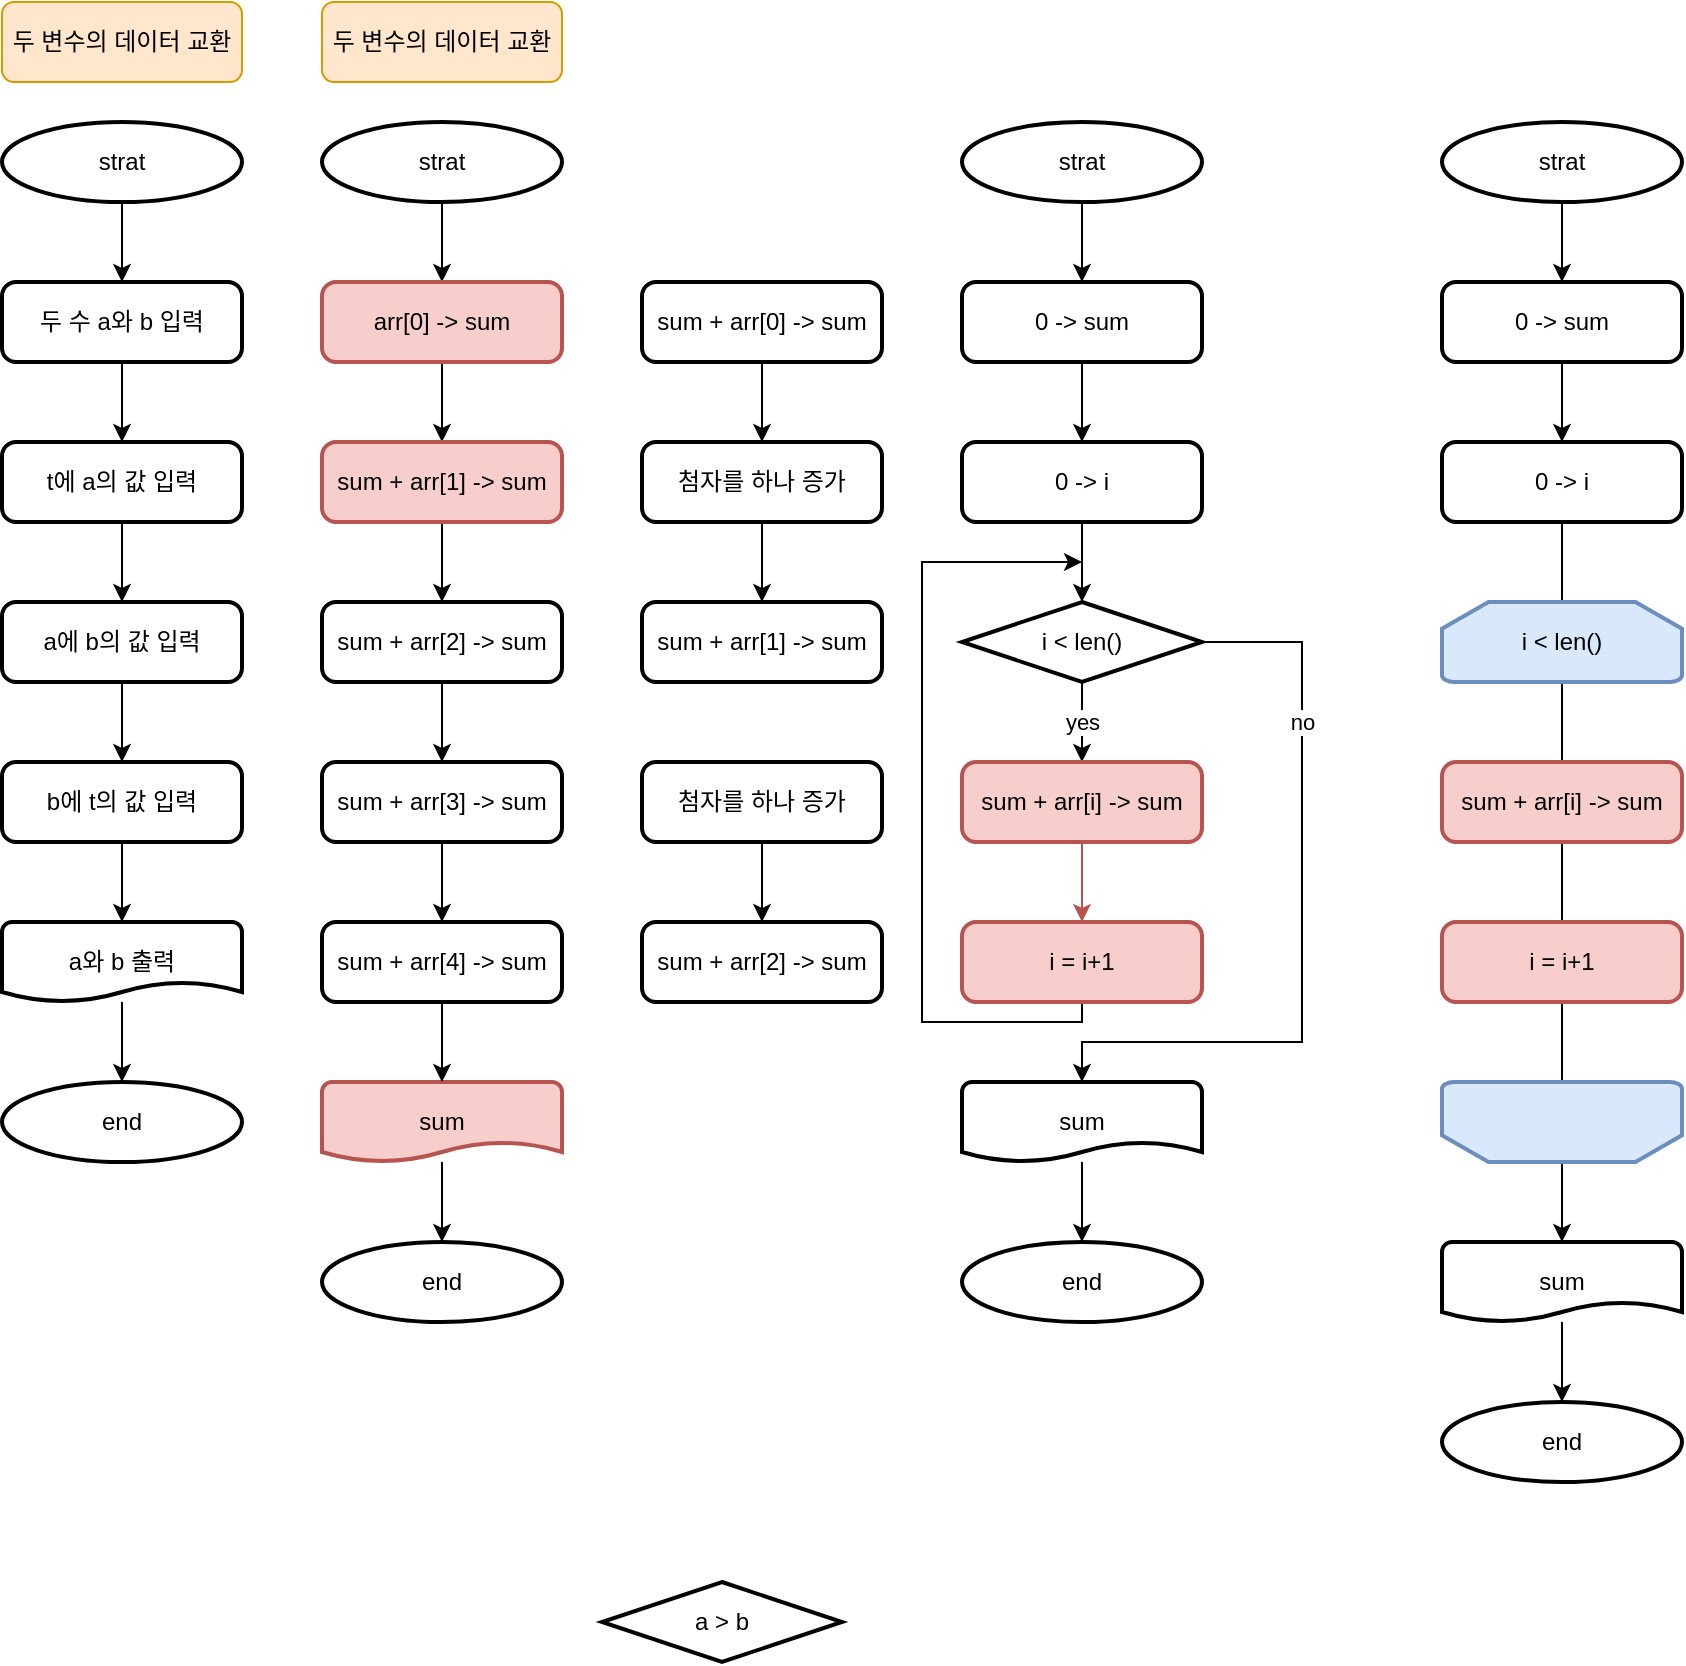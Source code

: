 <mxfile version="16.4.0" type="device"><diagram id="c2eYdcnYjfduY-iirFmV" name="페이지-1"><mxGraphModel dx="925" dy="656" grid="1" gridSize="10" guides="1" tooltips="1" connect="1" arrows="1" fold="1" page="1" pageScale="1" pageWidth="2339" pageHeight="3300" math="0" shadow="0"><root><mxCell id="0"/><mxCell id="1" parent="0"/><mxCell id="bIcV6inqNlgKhVFnMkcF-1" value="두 변수의 데이터 교환" style="rounded=1;whiteSpace=wrap;html=1;fillColor=#ffe6cc;strokeColor=#d79b00;" vertex="1" parent="1"><mxGeometry x="40" y="20" width="120" height="40" as="geometry"/></mxCell><mxCell id="bIcV6inqNlgKhVFnMkcF-3" value="" style="edgeStyle=orthogonalEdgeStyle;rounded=0;orthogonalLoop=1;jettySize=auto;html=1;" edge="1" parent="1" source="bIcV6inqNlgKhVFnMkcF-4" target="bIcV6inqNlgKhVFnMkcF-7"><mxGeometry relative="1" as="geometry"/></mxCell><mxCell id="bIcV6inqNlgKhVFnMkcF-4" value="strat" style="strokeWidth=2;html=1;shape=mxgraph.flowchart.start_1;whiteSpace=wrap;" vertex="1" parent="1"><mxGeometry x="40" y="80" width="120" height="40" as="geometry"/></mxCell><mxCell id="bIcV6inqNlgKhVFnMkcF-5" value="end" style="strokeWidth=2;html=1;shape=mxgraph.flowchart.start_1;whiteSpace=wrap;" vertex="1" parent="1"><mxGeometry x="40" y="560" width="120" height="40" as="geometry"/></mxCell><mxCell id="bIcV6inqNlgKhVFnMkcF-6" value="" style="edgeStyle=orthogonalEdgeStyle;rounded=0;orthogonalLoop=1;jettySize=auto;html=1;" edge="1" parent="1" source="bIcV6inqNlgKhVFnMkcF-7" target="bIcV6inqNlgKhVFnMkcF-9"><mxGeometry relative="1" as="geometry"/></mxCell><mxCell id="bIcV6inqNlgKhVFnMkcF-7" value="두 수 a와 b 입력" style="rounded=1;whiteSpace=wrap;html=1;absoluteArcSize=1;arcSize=14;strokeWidth=2;" vertex="1" parent="1"><mxGeometry x="40" y="160" width="120" height="40" as="geometry"/></mxCell><mxCell id="bIcV6inqNlgKhVFnMkcF-16" value="" style="edgeStyle=orthogonalEdgeStyle;rounded=0;orthogonalLoop=1;jettySize=auto;html=1;" edge="1" parent="1" source="bIcV6inqNlgKhVFnMkcF-9" target="bIcV6inqNlgKhVFnMkcF-14"><mxGeometry relative="1" as="geometry"/></mxCell><mxCell id="bIcV6inqNlgKhVFnMkcF-9" value="t에 a의 값 입력" style="rounded=1;whiteSpace=wrap;html=1;absoluteArcSize=1;arcSize=14;strokeWidth=2;" vertex="1" parent="1"><mxGeometry x="40" y="240" width="120" height="40" as="geometry"/></mxCell><mxCell id="bIcV6inqNlgKhVFnMkcF-10" value="" style="edgeStyle=orthogonalEdgeStyle;rounded=0;orthogonalLoop=1;jettySize=auto;html=1;" edge="1" parent="1" source="bIcV6inqNlgKhVFnMkcF-11" target="bIcV6inqNlgKhVFnMkcF-5"><mxGeometry relative="1" as="geometry"/></mxCell><mxCell id="bIcV6inqNlgKhVFnMkcF-11" value="a와 b 출력" style="strokeWidth=2;html=1;shape=mxgraph.flowchart.document2;whiteSpace=wrap;size=0.25;" vertex="1" parent="1"><mxGeometry x="40" y="480" width="120" height="40" as="geometry"/></mxCell><mxCell id="bIcV6inqNlgKhVFnMkcF-12" value="a &amp;gt; b" style="strokeWidth=2;html=1;shape=mxgraph.flowchart.decision;whiteSpace=wrap;" vertex="1" parent="1"><mxGeometry x="340" y="810" width="120" height="40" as="geometry"/></mxCell><mxCell id="bIcV6inqNlgKhVFnMkcF-17" value="" style="edgeStyle=orthogonalEdgeStyle;rounded=0;orthogonalLoop=1;jettySize=auto;html=1;" edge="1" parent="1" source="bIcV6inqNlgKhVFnMkcF-14" target="bIcV6inqNlgKhVFnMkcF-15"><mxGeometry relative="1" as="geometry"/></mxCell><mxCell id="bIcV6inqNlgKhVFnMkcF-14" value="a에 b의 값 입력&lt;span style=&quot;color: rgba(0 , 0 , 0 , 0) ; font-family: monospace ; font-size: 0px&quot;&gt;%3CmxGraphModel%3E%3Croot%3E%3CmxCell%20id%3D%220%22%2F%3E%3CmxCell%20id%3D%221%22%20parent%3D%220%22%2F%3E%3CmxCell%20id%3D%222%22%20value%3D%22t%EC%97%90%20a%EC%9D%98%20%EA%B0%92%20%EC%9E%85%EB%A0%A5%22%20style%3D%22rounded%3D1%3BwhiteSpace%3Dwrap%3Bhtml%3D1%3BabsoluteArcSize%3D1%3BarcSize%3D14%3BstrokeWidth%3D2%3B%22%20vertex%3D%221%22%20parent%3D%221%22%3E%3CmxGeometry%20x%3D%2240%22%20y%3D%22240%22%20width%3D%22120%22%20height%3D%2240%22%20as%3D%22geometry%22%2F%3E%3C%2FmxCell%3E%3C%2Froot%3E%3C%2FmxGraphModel%3E&lt;/span&gt;" style="rounded=1;whiteSpace=wrap;html=1;absoluteArcSize=1;arcSize=14;strokeWidth=2;" vertex="1" parent="1"><mxGeometry x="40" y="320" width="120" height="40" as="geometry"/></mxCell><mxCell id="bIcV6inqNlgKhVFnMkcF-18" value="" style="edgeStyle=orthogonalEdgeStyle;rounded=0;orthogonalLoop=1;jettySize=auto;html=1;" edge="1" parent="1" source="bIcV6inqNlgKhVFnMkcF-15" target="bIcV6inqNlgKhVFnMkcF-11"><mxGeometry relative="1" as="geometry"/></mxCell><mxCell id="bIcV6inqNlgKhVFnMkcF-15" value="b에 t의 값 입력" style="rounded=1;whiteSpace=wrap;html=1;absoluteArcSize=1;arcSize=14;strokeWidth=2;" vertex="1" parent="1"><mxGeometry x="40" y="400" width="120" height="40" as="geometry"/></mxCell><mxCell id="bIcV6inqNlgKhVFnMkcF-19" value="두 변수의 데이터 교환" style="rounded=1;whiteSpace=wrap;html=1;fillColor=#ffe6cc;strokeColor=#d79b00;" vertex="1" parent="1"><mxGeometry x="200" y="20" width="120" height="40" as="geometry"/></mxCell><mxCell id="bIcV6inqNlgKhVFnMkcF-20" value="" style="edgeStyle=orthogonalEdgeStyle;rounded=0;orthogonalLoop=1;jettySize=auto;html=1;" edge="1" parent="1" source="bIcV6inqNlgKhVFnMkcF-21" target="bIcV6inqNlgKhVFnMkcF-24"><mxGeometry relative="1" as="geometry"/></mxCell><mxCell id="bIcV6inqNlgKhVFnMkcF-21" value="strat" style="strokeWidth=2;html=1;shape=mxgraph.flowchart.start_1;whiteSpace=wrap;" vertex="1" parent="1"><mxGeometry x="200" y="80" width="120" height="40" as="geometry"/></mxCell><mxCell id="bIcV6inqNlgKhVFnMkcF-22" value="end" style="strokeWidth=2;html=1;shape=mxgraph.flowchart.start_1;whiteSpace=wrap;" vertex="1" parent="1"><mxGeometry x="200" y="640" width="120" height="40" as="geometry"/></mxCell><mxCell id="bIcV6inqNlgKhVFnMkcF-23" value="" style="edgeStyle=orthogonalEdgeStyle;rounded=0;orthogonalLoop=1;jettySize=auto;html=1;" edge="1" parent="1" source="bIcV6inqNlgKhVFnMkcF-24" target="bIcV6inqNlgKhVFnMkcF-26"><mxGeometry relative="1" as="geometry"/></mxCell><mxCell id="bIcV6inqNlgKhVFnMkcF-24" value="arr[0] -&amp;gt; sum" style="rounded=1;whiteSpace=wrap;html=1;absoluteArcSize=1;arcSize=14;strokeWidth=2;fillColor=#f8cecc;strokeColor=#b85450;" vertex="1" parent="1"><mxGeometry x="200" y="160" width="120" height="40" as="geometry"/></mxCell><mxCell id="bIcV6inqNlgKhVFnMkcF-25" value="" style="edgeStyle=orthogonalEdgeStyle;rounded=0;orthogonalLoop=1;jettySize=auto;html=1;" edge="1" parent="1" source="bIcV6inqNlgKhVFnMkcF-26" target="bIcV6inqNlgKhVFnMkcF-31"><mxGeometry relative="1" as="geometry"/></mxCell><mxCell id="bIcV6inqNlgKhVFnMkcF-26" value="sum + arr[1] -&amp;gt; sum" style="rounded=1;whiteSpace=wrap;html=1;absoluteArcSize=1;arcSize=14;strokeWidth=2;fillColor=#f8cecc;strokeColor=#b85450;" vertex="1" parent="1"><mxGeometry x="200" y="240" width="120" height="40" as="geometry"/></mxCell><mxCell id="bIcV6inqNlgKhVFnMkcF-27" value="" style="edgeStyle=orthogonalEdgeStyle;rounded=0;orthogonalLoop=1;jettySize=auto;html=1;" edge="1" parent="1" source="bIcV6inqNlgKhVFnMkcF-28" target="bIcV6inqNlgKhVFnMkcF-22"><mxGeometry relative="1" as="geometry"/></mxCell><mxCell id="bIcV6inqNlgKhVFnMkcF-28" value="sum" style="strokeWidth=2;html=1;shape=mxgraph.flowchart.document2;whiteSpace=wrap;size=0.25;fillColor=#f8cecc;strokeColor=#b85450;" vertex="1" parent="1"><mxGeometry x="200" y="560" width="120" height="40" as="geometry"/></mxCell><mxCell id="bIcV6inqNlgKhVFnMkcF-67" value="no" style="edgeStyle=orthogonalEdgeStyle;rounded=0;orthogonalLoop=1;jettySize=auto;html=1;" edge="1" parent="1" source="bIcV6inqNlgKhVFnMkcF-29"><mxGeometry x="-0.526" relative="1" as="geometry"><mxPoint x="580" y="560" as="targetPoint"/><Array as="points"><mxPoint x="690" y="340"/><mxPoint x="690" y="540"/><mxPoint x="580" y="540"/></Array><mxPoint as="offset"/></mxGeometry></mxCell><mxCell id="bIcV6inqNlgKhVFnMkcF-68" value="yes" style="edgeStyle=orthogonalEdgeStyle;rounded=0;orthogonalLoop=1;jettySize=auto;html=1;" edge="1" parent="1" source="bIcV6inqNlgKhVFnMkcF-29" target="bIcV6inqNlgKhVFnMkcF-61"><mxGeometry relative="1" as="geometry"/></mxCell><mxCell id="bIcV6inqNlgKhVFnMkcF-29" value="i &amp;lt; len()" style="strokeWidth=2;html=1;shape=mxgraph.flowchart.decision;whiteSpace=wrap;" vertex="1" parent="1"><mxGeometry x="520" y="320" width="120" height="40" as="geometry"/></mxCell><mxCell id="bIcV6inqNlgKhVFnMkcF-30" value="" style="edgeStyle=orthogonalEdgeStyle;rounded=0;orthogonalLoop=1;jettySize=auto;html=1;" edge="1" parent="1" source="bIcV6inqNlgKhVFnMkcF-31" target="bIcV6inqNlgKhVFnMkcF-33"><mxGeometry relative="1" as="geometry"/></mxCell><mxCell id="bIcV6inqNlgKhVFnMkcF-31" value="sum + arr[2] -&amp;gt; sum" style="rounded=1;whiteSpace=wrap;html=1;absoluteArcSize=1;arcSize=14;strokeWidth=2;" vertex="1" parent="1"><mxGeometry x="200" y="320" width="120" height="40" as="geometry"/></mxCell><mxCell id="bIcV6inqNlgKhVFnMkcF-32" value="" style="edgeStyle=orthogonalEdgeStyle;rounded=0;orthogonalLoop=1;jettySize=auto;html=1;startArrow=none;" edge="1" parent="1" source="bIcV6inqNlgKhVFnMkcF-34" target="bIcV6inqNlgKhVFnMkcF-28"><mxGeometry relative="1" as="geometry"/></mxCell><mxCell id="bIcV6inqNlgKhVFnMkcF-36" value="" style="edgeStyle=orthogonalEdgeStyle;rounded=0;orthogonalLoop=1;jettySize=auto;html=1;" edge="1" parent="1" source="bIcV6inqNlgKhVFnMkcF-33" target="bIcV6inqNlgKhVFnMkcF-34"><mxGeometry relative="1" as="geometry"/></mxCell><mxCell id="bIcV6inqNlgKhVFnMkcF-33" value="sum + arr[3] -&amp;gt; sum" style="rounded=1;whiteSpace=wrap;html=1;absoluteArcSize=1;arcSize=14;strokeWidth=2;" vertex="1" parent="1"><mxGeometry x="200" y="400" width="120" height="40" as="geometry"/></mxCell><mxCell id="bIcV6inqNlgKhVFnMkcF-34" value="sum + arr[4] -&amp;gt; sum" style="rounded=1;whiteSpace=wrap;html=1;absoluteArcSize=1;arcSize=14;strokeWidth=2;" vertex="1" parent="1"><mxGeometry x="200" y="480" width="120" height="40" as="geometry"/></mxCell><mxCell id="bIcV6inqNlgKhVFnMkcF-37" value="" style="edgeStyle=orthogonalEdgeStyle;rounded=0;orthogonalLoop=1;jettySize=auto;html=1;" edge="1" parent="1" source="bIcV6inqNlgKhVFnMkcF-38" target="bIcV6inqNlgKhVFnMkcF-40"><mxGeometry relative="1" as="geometry"/></mxCell><mxCell id="bIcV6inqNlgKhVFnMkcF-38" value="sum + arr[0] -&amp;gt; sum" style="rounded=1;whiteSpace=wrap;html=1;absoluteArcSize=1;arcSize=14;strokeWidth=2;" vertex="1" parent="1"><mxGeometry x="360" y="160" width="120" height="40" as="geometry"/></mxCell><mxCell id="bIcV6inqNlgKhVFnMkcF-39" value="" style="edgeStyle=orthogonalEdgeStyle;rounded=0;orthogonalLoop=1;jettySize=auto;html=1;" edge="1" parent="1" source="bIcV6inqNlgKhVFnMkcF-40" target="bIcV6inqNlgKhVFnMkcF-41"><mxGeometry relative="1" as="geometry"/></mxCell><mxCell id="bIcV6inqNlgKhVFnMkcF-40" value="첨자를 하나 증가" style="rounded=1;whiteSpace=wrap;html=1;absoluteArcSize=1;arcSize=14;strokeWidth=2;" vertex="1" parent="1"><mxGeometry x="360" y="240" width="120" height="40" as="geometry"/></mxCell><mxCell id="bIcV6inqNlgKhVFnMkcF-41" value="sum + arr[1] -&amp;gt; sum" style="rounded=1;whiteSpace=wrap;html=1;absoluteArcSize=1;arcSize=14;strokeWidth=2;" vertex="1" parent="1"><mxGeometry x="360" y="320" width="120" height="40" as="geometry"/></mxCell><mxCell id="bIcV6inqNlgKhVFnMkcF-47" value="" style="edgeStyle=orthogonalEdgeStyle;rounded=0;orthogonalLoop=1;jettySize=auto;html=1;" edge="1" parent="1" source="bIcV6inqNlgKhVFnMkcF-48" target="bIcV6inqNlgKhVFnMkcF-49"><mxGeometry relative="1" as="geometry"/></mxCell><mxCell id="bIcV6inqNlgKhVFnMkcF-48" value="첨자를 하나 증가" style="rounded=1;whiteSpace=wrap;html=1;absoluteArcSize=1;arcSize=14;strokeWidth=2;" vertex="1" parent="1"><mxGeometry x="360" y="400" width="120" height="40" as="geometry"/></mxCell><mxCell id="bIcV6inqNlgKhVFnMkcF-49" value="sum + arr[2] -&amp;gt; sum" style="rounded=1;whiteSpace=wrap;html=1;absoluteArcSize=1;arcSize=14;strokeWidth=2;" vertex="1" parent="1"><mxGeometry x="360" y="480" width="120" height="40" as="geometry"/></mxCell><mxCell id="bIcV6inqNlgKhVFnMkcF-51" value="" style="edgeStyle=orthogonalEdgeStyle;rounded=0;orthogonalLoop=1;jettySize=auto;html=1;" edge="1" parent="1" source="bIcV6inqNlgKhVFnMkcF-52" target="bIcV6inqNlgKhVFnMkcF-55"><mxGeometry relative="1" as="geometry"/></mxCell><mxCell id="bIcV6inqNlgKhVFnMkcF-52" value="strat" style="strokeWidth=2;html=1;shape=mxgraph.flowchart.start_1;whiteSpace=wrap;" vertex="1" parent="1"><mxGeometry x="520" y="80" width="120" height="40" as="geometry"/></mxCell><mxCell id="bIcV6inqNlgKhVFnMkcF-53" value="end" style="strokeWidth=2;html=1;shape=mxgraph.flowchart.start_1;whiteSpace=wrap;" vertex="1" parent="1"><mxGeometry x="520" y="640" width="120" height="40" as="geometry"/></mxCell><mxCell id="bIcV6inqNlgKhVFnMkcF-54" value="" style="edgeStyle=orthogonalEdgeStyle;rounded=0;orthogonalLoop=1;jettySize=auto;html=1;" edge="1" parent="1" source="bIcV6inqNlgKhVFnMkcF-55" target="bIcV6inqNlgKhVFnMkcF-57"><mxGeometry relative="1" as="geometry"/></mxCell><mxCell id="bIcV6inqNlgKhVFnMkcF-55" value="0 -&amp;gt; sum" style="rounded=1;whiteSpace=wrap;html=1;absoluteArcSize=1;arcSize=14;strokeWidth=2;" vertex="1" parent="1"><mxGeometry x="520" y="160" width="120" height="40" as="geometry"/></mxCell><mxCell id="bIcV6inqNlgKhVFnMkcF-71" value="" style="edgeStyle=orthogonalEdgeStyle;rounded=0;orthogonalLoop=1;jettySize=auto;html=1;" edge="1" parent="1" source="bIcV6inqNlgKhVFnMkcF-57" target="bIcV6inqNlgKhVFnMkcF-29"><mxGeometry relative="1" as="geometry"/></mxCell><mxCell id="bIcV6inqNlgKhVFnMkcF-57" value="0 -&amp;gt; i" style="rounded=1;whiteSpace=wrap;html=1;absoluteArcSize=1;arcSize=14;strokeWidth=2;" vertex="1" parent="1"><mxGeometry x="520" y="240" width="120" height="40" as="geometry"/></mxCell><mxCell id="bIcV6inqNlgKhVFnMkcF-58" value="" style="edgeStyle=orthogonalEdgeStyle;rounded=0;orthogonalLoop=1;jettySize=auto;html=1;" edge="1" parent="1" source="bIcV6inqNlgKhVFnMkcF-59" target="bIcV6inqNlgKhVFnMkcF-53"><mxGeometry relative="1" as="geometry"/></mxCell><mxCell id="bIcV6inqNlgKhVFnMkcF-59" value="sum" style="strokeWidth=2;html=1;shape=mxgraph.flowchart.document2;whiteSpace=wrap;size=0.25;" vertex="1" parent="1"><mxGeometry x="520" y="560" width="120" height="40" as="geometry"/></mxCell><mxCell id="bIcV6inqNlgKhVFnMkcF-60" value="" style="edgeStyle=orthogonalEdgeStyle;rounded=0;orthogonalLoop=1;jettySize=auto;html=1;fillColor=#f8cecc;strokeColor=#b85450;" edge="1" parent="1" source="bIcV6inqNlgKhVFnMkcF-61" target="bIcV6inqNlgKhVFnMkcF-64"><mxGeometry relative="1" as="geometry"/></mxCell><mxCell id="bIcV6inqNlgKhVFnMkcF-61" value="sum + arr[i] -&amp;gt; sum" style="rounded=1;whiteSpace=wrap;html=1;absoluteArcSize=1;arcSize=14;strokeWidth=2;fillColor=#f8cecc;strokeColor=#b85450;" vertex="1" parent="1"><mxGeometry x="520" y="400" width="120" height="40" as="geometry"/></mxCell><mxCell id="bIcV6inqNlgKhVFnMkcF-75" style="edgeStyle=orthogonalEdgeStyle;rounded=0;orthogonalLoop=1;jettySize=auto;html=1;" edge="1" parent="1" source="bIcV6inqNlgKhVFnMkcF-64"><mxGeometry relative="1" as="geometry"><mxPoint x="580" y="300" as="targetPoint"/><Array as="points"><mxPoint x="580" y="530"/><mxPoint x="500" y="530"/><mxPoint x="500" y="300"/></Array></mxGeometry></mxCell><mxCell id="bIcV6inqNlgKhVFnMkcF-64" value="i = i+1" style="rounded=1;whiteSpace=wrap;html=1;absoluteArcSize=1;arcSize=14;strokeWidth=2;fillColor=#f8cecc;strokeColor=#b85450;" vertex="1" parent="1"><mxGeometry x="520" y="480" width="120" height="40" as="geometry"/></mxCell><mxCell id="bIcV6inqNlgKhVFnMkcF-79" value="" style="edgeStyle=orthogonalEdgeStyle;rounded=0;orthogonalLoop=1;jettySize=auto;html=1;" edge="1" parent="1" source="bIcV6inqNlgKhVFnMkcF-80" target="bIcV6inqNlgKhVFnMkcF-83"><mxGeometry relative="1" as="geometry"/></mxCell><mxCell id="bIcV6inqNlgKhVFnMkcF-80" value="strat" style="strokeWidth=2;html=1;shape=mxgraph.flowchart.start_1;whiteSpace=wrap;" vertex="1" parent="1"><mxGeometry x="760" y="80" width="120" height="40" as="geometry"/></mxCell><mxCell id="bIcV6inqNlgKhVFnMkcF-81" value="end" style="strokeWidth=2;html=1;shape=mxgraph.flowchart.start_1;whiteSpace=wrap;" vertex="1" parent="1"><mxGeometry x="760" y="720" width="120" height="40" as="geometry"/></mxCell><mxCell id="bIcV6inqNlgKhVFnMkcF-82" value="" style="edgeStyle=orthogonalEdgeStyle;rounded=0;orthogonalLoop=1;jettySize=auto;html=1;" edge="1" parent="1" source="bIcV6inqNlgKhVFnMkcF-83" target="bIcV6inqNlgKhVFnMkcF-85"><mxGeometry relative="1" as="geometry"/></mxCell><mxCell id="bIcV6inqNlgKhVFnMkcF-83" value="0 -&amp;gt; sum" style="rounded=1;whiteSpace=wrap;html=1;absoluteArcSize=1;arcSize=14;strokeWidth=2;" vertex="1" parent="1"><mxGeometry x="760" y="160" width="120" height="40" as="geometry"/></mxCell><mxCell id="bIcV6inqNlgKhVFnMkcF-95" style="edgeStyle=orthogonalEdgeStyle;rounded=0;orthogonalLoop=1;jettySize=auto;html=1;entryX=0.5;entryY=0;entryDx=0;entryDy=0;entryPerimeter=0;" edge="1" parent="1" source="bIcV6inqNlgKhVFnMkcF-85" target="bIcV6inqNlgKhVFnMkcF-87"><mxGeometry relative="1" as="geometry"/></mxCell><mxCell id="bIcV6inqNlgKhVFnMkcF-85" value="0 -&amp;gt; i" style="rounded=1;whiteSpace=wrap;html=1;absoluteArcSize=1;arcSize=14;strokeWidth=2;" vertex="1" parent="1"><mxGeometry x="760" y="240" width="120" height="40" as="geometry"/></mxCell><mxCell id="bIcV6inqNlgKhVFnMkcF-86" value="" style="edgeStyle=orthogonalEdgeStyle;rounded=0;orthogonalLoop=1;jettySize=auto;html=1;" edge="1" parent="1" source="bIcV6inqNlgKhVFnMkcF-87" target="bIcV6inqNlgKhVFnMkcF-81"><mxGeometry relative="1" as="geometry"/></mxCell><mxCell id="bIcV6inqNlgKhVFnMkcF-87" value="sum" style="strokeWidth=2;html=1;shape=mxgraph.flowchart.document2;whiteSpace=wrap;size=0.25;" vertex="1" parent="1"><mxGeometry x="760" y="640" width="120" height="40" as="geometry"/></mxCell><mxCell id="bIcV6inqNlgKhVFnMkcF-92" value="i &amp;lt; len()" style="strokeWidth=2;html=1;shape=mxgraph.flowchart.loop_limit;whiteSpace=wrap;fillColor=#dae8fc;strokeColor=#6c8ebf;" vertex="1" parent="1"><mxGeometry x="760" y="320" width="120" height="40" as="geometry"/></mxCell><mxCell id="bIcV6inqNlgKhVFnMkcF-93" value="sum + arr[i] -&amp;gt; sum" style="rounded=1;whiteSpace=wrap;html=1;absoluteArcSize=1;arcSize=14;strokeWidth=2;fillColor=#f8cecc;strokeColor=#b85450;" vertex="1" parent="1"><mxGeometry x="760" y="400" width="120" height="40" as="geometry"/></mxCell><mxCell id="bIcV6inqNlgKhVFnMkcF-94" value="i = i+1" style="rounded=1;whiteSpace=wrap;html=1;absoluteArcSize=1;arcSize=14;strokeWidth=2;fillColor=#f8cecc;strokeColor=#b85450;" vertex="1" parent="1"><mxGeometry x="760" y="480" width="120" height="40" as="geometry"/></mxCell><mxCell id="bIcV6inqNlgKhVFnMkcF-96" value="" style="strokeWidth=2;html=1;shape=mxgraph.flowchart.loop_limit;whiteSpace=wrap;rotation=-180;fillColor=#dae8fc;strokeColor=#6c8ebf;" vertex="1" parent="1"><mxGeometry x="760" y="560" width="120" height="40" as="geometry"/></mxCell></root></mxGraphModel></diagram></mxfile>